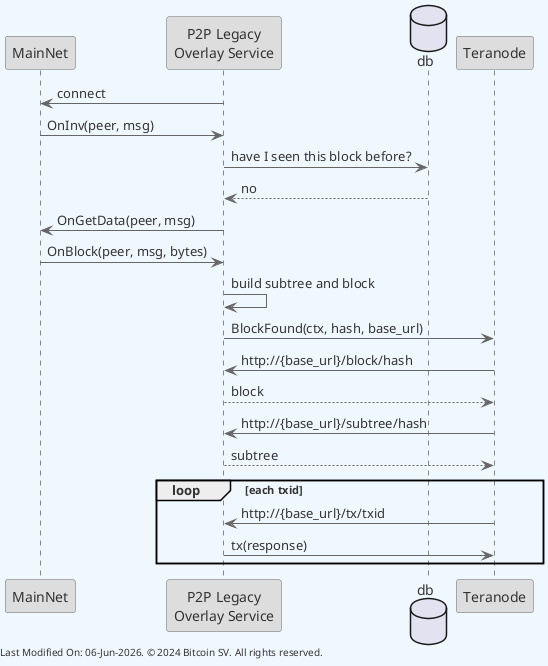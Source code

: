 @startuml overview
skinparam backgroundColor #F0F8FF
skinparam defaultFontColor #333333
skinparam arrowColor #666666

' Define borders for all elements
skinparam entity {
  BorderColor #666666
  BackgroundColor #DDDDDD
}

skinparam control {
  BorderColor #666666
  BackgroundColor #DDDDDD
}

skinparam participant {
  BorderColor #666666
  BackgroundColor #DDDDDD
}




participant MainNet as mainnet
participant "P2P Legacy\nOverlay Service" as legacy
database db
participant "Teranode" as teranode

legacy -> mainnet: connect

mainnet -> legacy : OnInv(peer, msg)

legacy -> db: have I seen this block before?
return no

legacy -> mainnet: OnGetData(peer, msg)


mainnet -> legacy : OnBlock(peer, msg, bytes)

legacy -> legacy: build subtree and block

legacy -> teranode: BlockFound(ctx, hash, base_url)

teranode -> legacy: http://{base_url}/block/hash

legacy --> teranode: block

teranode -> legacy: http://{base_url}/subtree/hash

legacy --> teranode: subtree


loop each txid
    teranode -> legacy: http://{base_url}/tx/txid
    legacy -> teranode: tx(response)
end

left footer "Last Modified On: %date("dd-MMM-yyyy"). © 2024 Bitcoin SV. All rights reserved."

@enduml
